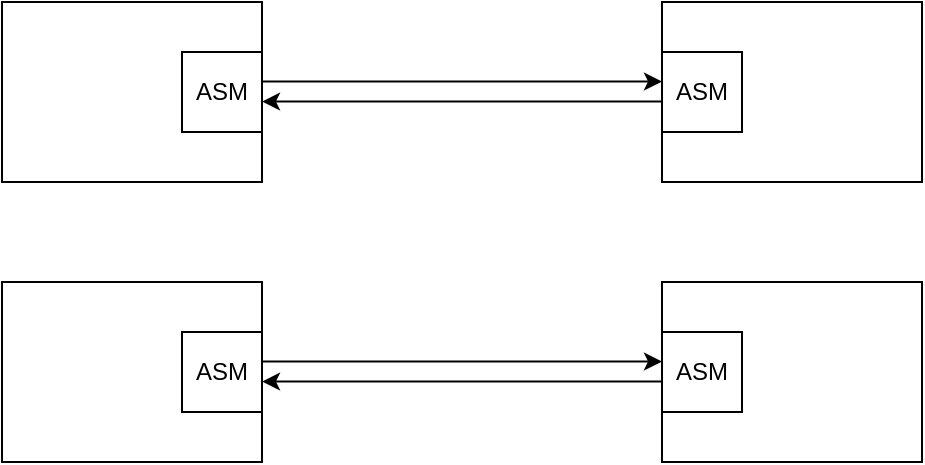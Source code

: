 <mxfile version="22.0.8" type="github">
  <diagram name="第 1 页" id="74w61iRnDABgLTXGHRjC">
    <mxGraphModel dx="542" dy="322" grid="1" gridSize="10" guides="1" tooltips="1" connect="1" arrows="1" fold="1" page="1" pageScale="1" pageWidth="827" pageHeight="1169" math="0" shadow="0">
      <root>
        <mxCell id="0" />
        <mxCell id="1" parent="0" />
        <mxCell id="xaXzq3geVz3e67vYe51H-1" value="" style="rounded=0;whiteSpace=wrap;html=1;" vertex="1" parent="1">
          <mxGeometry x="190" y="100" width="130" height="90" as="geometry" />
        </mxCell>
        <mxCell id="xaXzq3geVz3e67vYe51H-14" style="edgeStyle=orthogonalEdgeStyle;rounded=0;orthogonalLoop=1;jettySize=auto;html=1;entryX=0;entryY=0.5;entryDx=0;entryDy=0;" edge="1" parent="1">
          <mxGeometry relative="1" as="geometry">
            <mxPoint x="320" y="139.76" as="sourcePoint" />
            <mxPoint x="520" y="139.76" as="targetPoint" />
          </mxGeometry>
        </mxCell>
        <mxCell id="xaXzq3geVz3e67vYe51H-3" value="ASM" style="rounded=0;whiteSpace=wrap;html=1;" vertex="1" parent="1">
          <mxGeometry x="280" y="125" width="40" height="40" as="geometry" />
        </mxCell>
        <mxCell id="xaXzq3geVz3e67vYe51H-4" value="" style="rounded=0;whiteSpace=wrap;html=1;" vertex="1" parent="1">
          <mxGeometry x="190" y="240" width="130" height="90" as="geometry" />
        </mxCell>
        <mxCell id="xaXzq3geVz3e67vYe51H-5" value="ASM" style="rounded=0;whiteSpace=wrap;html=1;" vertex="1" parent="1">
          <mxGeometry x="280" y="265" width="40" height="40" as="geometry" />
        </mxCell>
        <mxCell id="xaXzq3geVz3e67vYe51H-6" value="" style="rounded=0;whiteSpace=wrap;html=1;direction=east;" vertex="1" parent="1">
          <mxGeometry x="520" y="100" width="130" height="90" as="geometry" />
        </mxCell>
        <mxCell id="xaXzq3geVz3e67vYe51H-8" value="" style="rounded=0;whiteSpace=wrap;html=1;direction=east;" vertex="1" parent="1">
          <mxGeometry x="520" y="240" width="130" height="90" as="geometry" />
        </mxCell>
        <mxCell id="xaXzq3geVz3e67vYe51H-12" value="ASM" style="rounded=0;whiteSpace=wrap;html=1;direction=east;" vertex="1" parent="1">
          <mxGeometry x="520" y="125" width="40" height="40" as="geometry" />
        </mxCell>
        <mxCell id="xaXzq3geVz3e67vYe51H-13" value="ASM" style="rounded=0;whiteSpace=wrap;html=1;direction=east;" vertex="1" parent="1">
          <mxGeometry x="520" y="265" width="40" height="40" as="geometry" />
        </mxCell>
        <mxCell id="xaXzq3geVz3e67vYe51H-16" style="edgeStyle=orthogonalEdgeStyle;rounded=0;orthogonalLoop=1;jettySize=auto;html=1;entryX=0;entryY=0.5;entryDx=0;entryDy=0;" edge="1" parent="1">
          <mxGeometry relative="1" as="geometry">
            <mxPoint x="520" y="149.76" as="sourcePoint" />
            <mxPoint x="320" y="149.76" as="targetPoint" />
          </mxGeometry>
        </mxCell>
        <mxCell id="xaXzq3geVz3e67vYe51H-17" style="edgeStyle=orthogonalEdgeStyle;rounded=0;orthogonalLoop=1;jettySize=auto;html=1;entryX=0;entryY=0.5;entryDx=0;entryDy=0;" edge="1" parent="1">
          <mxGeometry relative="1" as="geometry">
            <mxPoint x="320" y="279.76" as="sourcePoint" />
            <mxPoint x="520" y="279.76" as="targetPoint" />
          </mxGeometry>
        </mxCell>
        <mxCell id="xaXzq3geVz3e67vYe51H-18" style="edgeStyle=orthogonalEdgeStyle;rounded=0;orthogonalLoop=1;jettySize=auto;html=1;entryX=0;entryY=0.5;entryDx=0;entryDy=0;" edge="1" parent="1">
          <mxGeometry relative="1" as="geometry">
            <mxPoint x="520" y="289.76" as="sourcePoint" />
            <mxPoint x="320" y="289.76" as="targetPoint" />
          </mxGeometry>
        </mxCell>
      </root>
    </mxGraphModel>
  </diagram>
</mxfile>
